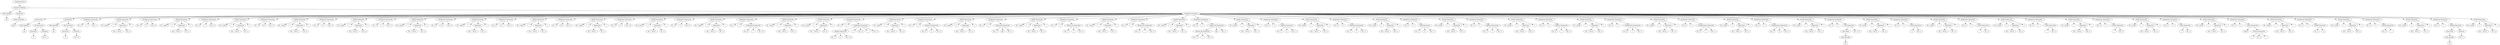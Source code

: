 digraph G {
		Q0[label="CompilationUnit"];
		Q0 -> Q1
		Q1[label="Function Definition"];
		Q1 -> Q2
		Q2[label="Type Specifier"];
		Q2 -> Q3
		Q3[label="int"];
		Q1 -> Q4
		Q4[label="Declarator"];
		Q4 -> Q5
		Q5[label="Direct Declarator"];
		Q5 -> Q6
		Q6[label="main"];
		Q1 -> Q7
		Q7[label="Compound Statement"];
		Q7 -> Q8
		Q8[label="Declaration"];
		Q8 -> Q9
		Q9[label="Type Specifier"];
		Q9 -> Q10
		Q10[label="int"];
		Q8 -> Q11
		Q11[label="Init Declarator"];
		Q11 -> Q12
		Q12[label="Declarator"];
		Q12 -> Q13
		Q13[label="a"];
		Q11 -> Q14
		Q14[label="Initializer"];
		Q14 -> Q15
		Q15[label="Val = 5"];
		Q7 -> Q16
		Q16[label="Declaration"];
		Q16 -> Q17
		Q17[label="Type Specifier"];
		Q17 -> Q18
		Q18[label="int"];
		Q16 -> Q19
		Q19[label="Init Declarator"];
		Q19 -> Q20
		Q20[label="Declarator"];
		Q20 -> Q21
		Q21[label="b"];
		Q19 -> Q22
		Q22[label="Initializer"];
		Q22 -> Q23
		Q23[label="Val = 6"];
		Q7 -> Q24
		Q24[label="Assignment Expression"];
		Q24 -> Q25
		Q25[label="ID = a"];
		Q24 -> Q26
		Q26[label="="];
		Q24 -> Q27
		Q27[label="Val = 7"];
		Q7 -> Q28
		Q28[label="Postfix Expression"];
		Q28 -> Q29
		Q29[label="ID = printf"];
		Q28 -> Q30
		Q30[label="("];
		Q28 -> Q31
		Q31[label="Arguments"];
		Q31 -> Q32
		Q32[label="Val = \"%d \\n\""];
		Q31 -> Q33
		Q33[label="ID = a"];
		Q28 -> Q34
		Q34[label=")"];
		Q7 -> Q35
		Q35[label="Assignment Expression"];
		Q35 -> Q36
		Q36[label="ID = a"];
		Q35 -> Q37
		Q37[label="*="];
		Q35 -> Q38
		Q38[label="Val = 8"];
		Q7 -> Q39
		Q39[label="Postfix Expression"];
		Q39 -> Q40
		Q40[label="ID = printf"];
		Q39 -> Q41
		Q41[label="("];
		Q39 -> Q42
		Q42[label="Arguments"];
		Q42 -> Q43
		Q43[label="Val = \"%d \\n\""];
		Q42 -> Q44
		Q44[label="ID = a"];
		Q39 -> Q45
		Q45[label=")"];
		Q7 -> Q46
		Q46[label="Assignment Expression"];
		Q46 -> Q47
		Q47[label="ID = a"];
		Q46 -> Q48
		Q48[label="/="];
		Q46 -> Q49
		Q49[label="Val = 4"];
		Q7 -> Q50
		Q50[label="Postfix Expression"];
		Q50 -> Q51
		Q51[label="ID = printf"];
		Q50 -> Q52
		Q52[label="("];
		Q50 -> Q53
		Q53[label="Arguments"];
		Q53 -> Q54
		Q54[label="Val = \"%d \\n\""];
		Q53 -> Q55
		Q55[label="ID = a"];
		Q50 -> Q56
		Q56[label=")"];
		Q7 -> Q57
		Q57[label="Assignment Expression"];
		Q57 -> Q58
		Q58[label="ID = a"];
		Q57 -> Q59
		Q59[label="%="];
		Q57 -> Q60
		Q60[label="Val = 3"];
		Q7 -> Q61
		Q61[label="Postfix Expression"];
		Q61 -> Q62
		Q62[label="ID = printf"];
		Q61 -> Q63
		Q63[label="("];
		Q61 -> Q64
		Q64[label="Arguments"];
		Q64 -> Q65
		Q65[label="Val = \"%d \\n\""];
		Q64 -> Q66
		Q66[label="ID = a"];
		Q61 -> Q67
		Q67[label=")"];
		Q7 -> Q68
		Q68[label="Assignment Expression"];
		Q68 -> Q69
		Q69[label="ID = a"];
		Q68 -> Q70
		Q70[label="+="];
		Q68 -> Q71
		Q71[label="Val = 3"];
		Q7 -> Q72
		Q72[label="Postfix Expression"];
		Q72 -> Q73
		Q73[label="ID = printf"];
		Q72 -> Q74
		Q74[label="("];
		Q72 -> Q75
		Q75[label="Arguments"];
		Q75 -> Q76
		Q76[label="Val = \"%d \\n\""];
		Q75 -> Q77
		Q77[label="ID = a"];
		Q72 -> Q78
		Q78[label=")"];
		Q7 -> Q79
		Q79[label="Assignment Expression"];
		Q79 -> Q80
		Q80[label="ID = a"];
		Q79 -> Q81
		Q81[label="-="];
		Q79 -> Q82
		Q82[label="Val = 2"];
		Q7 -> Q83
		Q83[label="Postfix Expression"];
		Q83 -> Q84
		Q84[label="ID = printf"];
		Q83 -> Q85
		Q85[label="("];
		Q83 -> Q86
		Q86[label="Arguments"];
		Q86 -> Q87
		Q87[label="Val = \"%d \\n\""];
		Q86 -> Q88
		Q88[label="ID = a"];
		Q83 -> Q89
		Q89[label=")"];
		Q7 -> Q90
		Q90[label="Assignment Expression"];
		Q90 -> Q91
		Q91[label="ID = a"];
		Q90 -> Q92
		Q92[label="<<="];
		Q90 -> Q93
		Q93[label="Val = 2"];
		Q7 -> Q94
		Q94[label="Postfix Expression"];
		Q94 -> Q95
		Q95[label="ID = printf"];
		Q94 -> Q96
		Q96[label="("];
		Q94 -> Q97
		Q97[label="Arguments"];
		Q97 -> Q98
		Q98[label="Val = \"%d \\n\""];
		Q97 -> Q99
		Q99[label="ID = a"];
		Q94 -> Q100
		Q100[label=")"];
		Q7 -> Q101
		Q101[label="Assignment Expression"];
		Q101 -> Q102
		Q102[label="ID = a"];
		Q101 -> Q103
		Q103[label=">>="];
		Q101 -> Q104
		Q104[label="Val = 1"];
		Q7 -> Q105
		Q105[label="Postfix Expression"];
		Q105 -> Q106
		Q106[label="ID = printf"];
		Q105 -> Q107
		Q107[label="("];
		Q105 -> Q108
		Q108[label="Arguments"];
		Q108 -> Q109
		Q109[label="Val = \"%d \\n\""];
		Q108 -> Q110
		Q110[label="ID = a"];
		Q105 -> Q111
		Q111[label=")"];
		Q7 -> Q112
		Q112[label="Assignment Expression"];
		Q112 -> Q113
		Q113[label="ID = a"];
		Q112 -> Q114
		Q114[label="&="];
		Q112 -> Q115
		Q115[label="Val = 4"];
		Q7 -> Q116
		Q116[label="Postfix Expression"];
		Q116 -> Q117
		Q117[label="ID = printf"];
		Q116 -> Q118
		Q118[label="("];
		Q116 -> Q119
		Q119[label="Arguments"];
		Q119 -> Q120
		Q120[label="Val = \"%d \\n\""];
		Q119 -> Q121
		Q121[label="ID = a"];
		Q116 -> Q122
		Q122[label=")"];
		Q7 -> Q123
		Q123[label="Assignment Expression"];
		Q123 -> Q124
		Q124[label="ID = a"];
		Q123 -> Q125
		Q125[label="|="];
		Q123 -> Q126
		Q126[label="Val = 13"];
		Q7 -> Q127
		Q127[label="Postfix Expression"];
		Q127 -> Q128
		Q128[label="ID = printf"];
		Q127 -> Q129
		Q129[label="("];
		Q127 -> Q130
		Q130[label="Arguments"];
		Q130 -> Q131
		Q131[label="Val = \"%d \\n\""];
		Q130 -> Q132
		Q132[label="ID = a"];
		Q127 -> Q133
		Q133[label=")"];
		Q7 -> Q134
		Q134[label="Assignment Expression"];
		Q134 -> Q135
		Q135[label="ID = a"];
		Q134 -> Q136
		Q136[label="^="];
		Q134 -> Q137
		Q137[label="Val = 4"];
		Q7 -> Q138
		Q138[label="Postfix Expression"];
		Q138 -> Q139
		Q139[label="ID = printf"];
		Q138 -> Q140
		Q140[label="("];
		Q138 -> Q141
		Q141[label="Arguments"];
		Q141 -> Q142
		Q142[label="Val = \"%d \\n\""];
		Q141 -> Q143
		Q143[label="ID = a"];
		Q138 -> Q144
		Q144[label=")"];
		Q7 -> Q145
		Q145[label="Assignment Expression"];
		Q145 -> Q146
		Q146[label="ID = a"];
		Q145 -> Q147
		Q147[label="="];
		Q145 -> Q148
		Q148[label="Assignment Expression"];
		Q148 -> Q149
		Q149[label="ID = b"];
		Q148 -> Q150
		Q150[label="="];
		Q148 -> Q151
		Q151[label="Val = 20"];
		Q7 -> Q152
		Q152[label="Postfix Expression"];
		Q152 -> Q153
		Q153[label="ID = printf"];
		Q152 -> Q154
		Q154[label="("];
		Q152 -> Q155
		Q155[label="Arguments"];
		Q155 -> Q156
		Q156[label="Val = \"%d \\n\""];
		Q155 -> Q157
		Q157[label="ID = a"];
		Q152 -> Q158
		Q158[label=")"];
		Q7 -> Q159
		Q159[label="Postfix Expression"];
		Q159 -> Q160
		Q160[label="ID = printf"];
		Q159 -> Q161
		Q161[label="("];
		Q159 -> Q162
		Q162[label="Arguments"];
		Q162 -> Q163
		Q163[label="Val = \"%d \\n\""];
		Q162 -> Q164
		Q164[label="ID = b"];
		Q159 -> Q165
		Q165[label=")"];
		Q7 -> Q166
		Q166[label="Assignment Expression"];
		Q166 -> Q167
		Q167[label="ID = a"];
		Q166 -> Q168
		Q168[label="="];
		Q166 -> Q169
		Q169[label="Conditional Expression"];
		Q169 -> Q170
		Q170[label="Equality Expression"];
		Q170 -> Q171
		Q171[label="ID = a"];
		Q170 -> Q172
		Q172[label="=="];
		Q170 -> Q173
		Q173[label="Val = 20"];
		Q169 -> Q174
		Q174[label="?"];
		Q169 -> Q175
		Q175[label="Val = 3"];
		Q169 -> Q176
		Q176[label=":"];
		Q169 -> Q177
		Q177[label="Val = 4"];
		Q7 -> Q178
		Q178[label="Postfix Expression"];
		Q178 -> Q179
		Q179[label="ID = printf"];
		Q178 -> Q180
		Q180[label="("];
		Q178 -> Q181
		Q181[label="Arguments"];
		Q181 -> Q182
		Q182[label="Val = \"%d \\n\""];
		Q181 -> Q183
		Q183[label="ID = a"];
		Q178 -> Q184
		Q184[label=")"];
		Q7 -> Q185
		Q185[label="Assignment Expression"];
		Q185 -> Q186
		Q186[label="ID = a"];
		Q185 -> Q187
		Q187[label="="];
		Q185 -> Q188
		Q188[label="Logical Or Expression"];
		Q188 -> Q189
		Q189[label="Val = 5"];
		Q188 -> Q190
		Q190[label="||"];
		Q188 -> Q191
		Q191[label="Val = 0"];
		Q7 -> Q192
		Q192[label="Postfix Expression"];
		Q192 -> Q193
		Q193[label="ID = printf"];
		Q192 -> Q194
		Q194[label="("];
		Q192 -> Q195
		Q195[label="Arguments"];
		Q195 -> Q196
		Q196[label="Val = \"%d \\n\""];
		Q195 -> Q197
		Q197[label="ID = a"];
		Q192 -> Q198
		Q198[label=")"];
		Q7 -> Q199
		Q199[label="Assignment Expression"];
		Q199 -> Q200
		Q200[label="ID = a"];
		Q199 -> Q201
		Q201[label="="];
		Q199 -> Q202
		Q202[label="Logical And Expression"];
		Q202 -> Q203
		Q203[label="Val = 2"];
		Q202 -> Q204
		Q204[label="&&"];
		Q202 -> Q205
		Q205[label="Val = 3"];
		Q7 -> Q206
		Q206[label="Postfix Expression"];
		Q206 -> Q207
		Q207[label="ID = printf"];
		Q206 -> Q208
		Q208[label="("];
		Q206 -> Q209
		Q209[label="Arguments"];
		Q209 -> Q210
		Q210[label="Val = \"%d \\n\""];
		Q209 -> Q211
		Q211[label="ID = a"];
		Q206 -> Q212
		Q212[label=")"];
		Q7 -> Q213
		Q213[label="Assignment Expression"];
		Q213 -> Q214
		Q214[label="ID = a"];
		Q213 -> Q215
		Q215[label="="];
		Q213 -> Q216
		Q216[label="Bitwise Or Expression"];
		Q216 -> Q217
		Q217[label="Val = 2"];
		Q216 -> Q218
		Q218[label="|"];
		Q216 -> Q219
		Q219[label="Val = 0"];
		Q7 -> Q220
		Q220[label="Postfix Expression"];
		Q220 -> Q221
		Q221[label="ID = printf"];
		Q220 -> Q222
		Q222[label="("];
		Q220 -> Q223
		Q223[label="Arguments"];
		Q223 -> Q224
		Q224[label="Val = \"%d \\n\""];
		Q223 -> Q225
		Q225[label="ID = a"];
		Q220 -> Q226
		Q226[label=")"];
		Q7 -> Q227
		Q227[label="Assignment Expression"];
		Q227 -> Q228
		Q228[label="ID = a"];
		Q227 -> Q229
		Q229[label="="];
		Q227 -> Q230
		Q230[label="Bitwise Xor Expression"];
		Q230 -> Q231
		Q231[label="Val = 2"];
		Q230 -> Q232
		Q232[label="^"];
		Q230 -> Q233
		Q233[label="Val = 0"];
		Q7 -> Q234
		Q234[label="Postfix Expression"];
		Q234 -> Q235
		Q235[label="ID = printf"];
		Q234 -> Q236
		Q236[label="("];
		Q234 -> Q237
		Q237[label="Arguments"];
		Q237 -> Q238
		Q238[label="Val = \"%d \\n\""];
		Q237 -> Q239
		Q239[label="ID = a"];
		Q234 -> Q240
		Q240[label=")"];
		Q7 -> Q241
		Q241[label="Assignment Expression"];
		Q241 -> Q242
		Q242[label="ID = a"];
		Q241 -> Q243
		Q243[label="="];
		Q241 -> Q244
		Q244[label="Logical And Expression"];
		Q244 -> Q245
		Q245[label="Bitwise Xor Expression"];
		Q245 -> Q246
		Q246[label="Val = 2"];
		Q245 -> Q247
		Q247[label="^"];
		Q245 -> Q248
		Q248[label="Val = 0"];
		Q244 -> Q249
		Q249[label="&&"];
		Q244 -> Q250
		Q250[label="Val = 5"];
		Q7 -> Q251
		Q251[label="Postfix Expression"];
		Q251 -> Q252
		Q252[label="ID = printf"];
		Q251 -> Q253
		Q253[label="("];
		Q251 -> Q254
		Q254[label="Arguments"];
		Q254 -> Q255
		Q255[label="Val = \"%d \\n\""];
		Q254 -> Q256
		Q256[label="ID = a"];
		Q251 -> Q257
		Q257[label=")"];
		Q7 -> Q258
		Q258[label="Assignment Expression"];
		Q258 -> Q259
		Q259[label="ID = a"];
		Q258 -> Q260
		Q260[label="="];
		Q258 -> Q261
		Q261[label="Equality Expression"];
		Q261 -> Q262
		Q262[label="Val = 2"];
		Q261 -> Q263
		Q263[label="=="];
		Q261 -> Q264
		Q264[label="Val = 3"];
		Q7 -> Q265
		Q265[label="Postfix Expression"];
		Q265 -> Q266
		Q266[label="ID = printf"];
		Q265 -> Q267
		Q267[label="("];
		Q265 -> Q268
		Q268[label="Arguments"];
		Q268 -> Q269
		Q269[label="Val = \"%d \\n\""];
		Q268 -> Q270
		Q270[label="ID = a"];
		Q265 -> Q271
		Q271[label=")"];
		Q7 -> Q272
		Q272[label="Assignment Expression"];
		Q272 -> Q273
		Q273[label="ID = a"];
		Q272 -> Q274
		Q274[label="="];
		Q272 -> Q275
		Q275[label="Relational Expression"];
		Q275 -> Q276
		Q276[label="Val = 2"];
		Q275 -> Q277
		Q277[label="<"];
		Q275 -> Q278
		Q278[label="Val = 3"];
		Q7 -> Q279
		Q279[label="Postfix Expression"];
		Q279 -> Q280
		Q280[label="ID = printf"];
		Q279 -> Q281
		Q281[label="("];
		Q279 -> Q282
		Q282[label="Arguments"];
		Q282 -> Q283
		Q283[label="Val = \"%d \\n\""];
		Q282 -> Q284
		Q284[label="ID = a"];
		Q279 -> Q285
		Q285[label=")"];
		Q7 -> Q286
		Q286[label="Assignment Expression"];
		Q286 -> Q287
		Q287[label="ID = a"];
		Q286 -> Q288
		Q288[label="="];
		Q286 -> Q289
		Q289[label="Shift Expression"];
		Q289 -> Q290
		Q290[label="Val = 2"];
		Q289 -> Q291
		Q291[label="<<"];
		Q289 -> Q292
		Q292[label="Val = 2"];
		Q7 -> Q293
		Q293[label="Postfix Expression"];
		Q293 -> Q294
		Q294[label="ID = printf"];
		Q293 -> Q295
		Q295[label="("];
		Q293 -> Q296
		Q296[label="Arguments"];
		Q296 -> Q297
		Q297[label="Val = \"%d \\n\""];
		Q296 -> Q298
		Q298[label="ID = a"];
		Q293 -> Q299
		Q299[label=")"];
		Q7 -> Q300
		Q300[label="Assignment Expression"];
		Q300 -> Q301
		Q301[label="ID = a"];
		Q300 -> Q302
		Q302[label="="];
		Q300 -> Q303
		Q303[label="Additive Expression"];
		Q303 -> Q304
		Q304[label="ID = a"];
		Q303 -> Q305
		Q305[label="+"];
		Q303 -> Q306
		Q306[label="Val = 5"];
		Q7 -> Q307
		Q307[label="Postfix Expression"];
		Q307 -> Q308
		Q308[label="ID = printf"];
		Q307 -> Q309
		Q309[label="("];
		Q307 -> Q310
		Q310[label="Arguments"];
		Q310 -> Q311
		Q311[label="Val = \"%d \\n\""];
		Q310 -> Q312
		Q312[label="ID = a"];
		Q307 -> Q313
		Q313[label=")"];
		Q7 -> Q314
		Q314[label="Assignment Expression"];
		Q314 -> Q315
		Q315[label="ID = a"];
		Q314 -> Q316
		Q316[label="="];
		Q314 -> Q317
		Q317[label="Additive Expression"];
		Q317 -> Q318
		Q318[label="ID = a"];
		Q317 -> Q319
		Q319[label="-"];
		Q317 -> Q320
		Q320[label="ID = b"];
		Q7 -> Q321
		Q321[label="Postfix Expression"];
		Q321 -> Q322
		Q322[label="ID = printf"];
		Q321 -> Q323
		Q323[label="("];
		Q321 -> Q324
		Q324[label="Arguments"];
		Q324 -> Q325
		Q325[label="Val = \"%d \\n\""];
		Q324 -> Q326
		Q326[label="ID = a"];
		Q321 -> Q327
		Q327[label=")"];
		Q7 -> Q328
		Q328[label="Assignment Expression"];
		Q328 -> Q329
		Q329[label="ID = a"];
		Q328 -> Q330
		Q330[label="="];
		Q328 -> Q331
		Q331[label="Multiplication Expression"];
		Q331 -> Q332
		Q332[label="ID = b"];
		Q331 -> Q333
		Q333[label="*"];
		Q331 -> Q334
		Q334[label="Val = 2"];
		Q7 -> Q335
		Q335[label="Postfix Expression"];
		Q335 -> Q336
		Q336[label="ID = printf"];
		Q335 -> Q337
		Q337[label="("];
		Q335 -> Q338
		Q338[label="Arguments"];
		Q338 -> Q339
		Q339[label="Val = \"%d \\n\""];
		Q338 -> Q340
		Q340[label="ID = a"];
		Q335 -> Q341
		Q341[label=")"];
		Q7 -> Q342
		Q342[label="Assignment Expression"];
		Q342 -> Q343
		Q343[label="ID = a"];
		Q342 -> Q344
		Q344[label="="];
		Q342 -> Q345
		Q345[label="Multiplication Expression"];
		Q345 -> Q346
		Q346[label="ID = b"];
		Q345 -> Q347
		Q347[label="/"];
		Q345 -> Q348
		Q348[label="Val = 5"];
		Q7 -> Q349
		Q349[label="Postfix Expression"];
		Q349 -> Q350
		Q350[label="ID = printf"];
		Q349 -> Q351
		Q351[label="("];
		Q349 -> Q352
		Q352[label="Arguments"];
		Q352 -> Q353
		Q353[label="Val = \"%d \\n\""];
		Q352 -> Q354
		Q354[label="ID = a"];
		Q349 -> Q355
		Q355[label=")"];
		Q7 -> Q356
		Q356[label="Assignment Expression"];
		Q356 -> Q357
		Q357[label="ID = a"];
		Q356 -> Q358
		Q358[label="="];
		Q356 -> Q359
		Q359[label="Multiplication Expression"];
		Q359 -> Q360
		Q360[label="ID = a"];
		Q359 -> Q361
		Q361[label="%"];
		Q359 -> Q362
		Q362[label="Val = 3"];
		Q7 -> Q363
		Q363[label="Postfix Expression"];
		Q363 -> Q364
		Q364[label="ID = printf"];
		Q363 -> Q365
		Q365[label="("];
		Q363 -> Q366
		Q366[label="Arguments"];
		Q366 -> Q367
		Q367[label="Val = \"%d \\n\""];
		Q366 -> Q368
		Q368[label="ID = a"];
		Q363 -> Q369
		Q369[label=")"];
		Q7 -> Q370
		Q370[label="Assignment Expression"];
		Q370 -> Q371
		Q371[label="ID = a"];
		Q370 -> Q372
		Q372[label="="];
		Q370 -> Q373
		Q373[label="Cast Expression"];
		Q373 -> Q374
		Q374[label="Type Name"];
		Q374 -> Q375
		Q375[label="Type Specifier"];
		Q375 -> Q376
		Q376[label="int"];
		Q373 -> Q377
		Q377[label="Val = 5.0"];
		Q7 -> Q378
		Q378[label="Postfix Expression"];
		Q378 -> Q379
		Q379[label="ID = printf"];
		Q378 -> Q380
		Q380[label="("];
		Q378 -> Q381
		Q381[label="Arguments"];
		Q381 -> Q382
		Q382[label="Val = \"%d \\n\""];
		Q381 -> Q383
		Q383[label="ID = a"];
		Q378 -> Q384
		Q384[label=")"];
		Q7 -> Q385
		Q385[label="Assignment Expression"];
		Q385 -> Q386
		Q386[label="ID = a"];
		Q385 -> Q387
		Q387[label="="];
		Q385 -> Q388
		Q388[label="Unary Expression"];
		Q388 -> Q389
		Q389[label="++"];
		Q388 -> Q390
		Q390[label="ID = a"];
		Q7 -> Q391
		Q391[label="Postfix Expression"];
		Q391 -> Q392
		Q392[label="ID = printf"];
		Q391 -> Q393
		Q393[label="("];
		Q391 -> Q394
		Q394[label="Arguments"];
		Q394 -> Q395
		Q395[label="Val = \"%d \\n\""];
		Q394 -> Q396
		Q396[label="ID = a"];
		Q391 -> Q397
		Q397[label=")"];
		Q7 -> Q398
		Q398[label="Assignment Expression"];
		Q398 -> Q399
		Q399[label="ID = a"];
		Q398 -> Q400
		Q400[label="="];
		Q398 -> Q401
		Q401[label="Unary Expression"];
		Q401 -> Q402
		Q402[label="--"];
		Q401 -> Q403
		Q403[label="ID = a"];
		Q7 -> Q404
		Q404[label="Postfix Expression"];
		Q404 -> Q405
		Q405[label="ID = printf"];
		Q404 -> Q406
		Q406[label="("];
		Q404 -> Q407
		Q407[label="Arguments"];
		Q407 -> Q408
		Q408[label="Val = \"%d \\n\""];
		Q407 -> Q409
		Q409[label="ID = a"];
		Q404 -> Q410
		Q410[label=")"];
		Q7 -> Q411
		Q411[label="Assignment Expression"];
		Q411 -> Q412
		Q412[label="ID = a"];
		Q411 -> Q413
		Q413[label="="];
		Q411 -> Q414
		Q414[label="Unary Expression"];
		Q414 -> Q415
		Q415[label="-"];
		Q414 -> Q416
		Q416[label="ID = a"];
		Q7 -> Q417
		Q417[label="Postfix Expression"];
		Q417 -> Q418
		Q418[label="ID = printf"];
		Q417 -> Q419
		Q419[label="("];
		Q417 -> Q420
		Q420[label="Arguments"];
		Q420 -> Q421
		Q421[label="Val = \"%d \\n\""];
		Q420 -> Q422
		Q422[label="ID = a"];
		Q417 -> Q423
		Q423[label=")"];
		Q7 -> Q424
		Q424[label="Assignment Expression"];
		Q424 -> Q425
		Q425[label="ID = a"];
		Q424 -> Q426
		Q426[label="="];
		Q424 -> Q427
		Q427[label="Unary Expression"];
		Q427 -> Q428
		Q428[label="~"];
		Q427 -> Q429
		Q429[label="ID = a"];
		Q7 -> Q430
		Q430[label="Postfix Expression"];
		Q430 -> Q431
		Q431[label="ID = printf"];
		Q430 -> Q432
		Q432[label="("];
		Q430 -> Q433
		Q433[label="Arguments"];
		Q433 -> Q434
		Q434[label="Val = \"%d \\n\""];
		Q433 -> Q435
		Q435[label="ID = a"];
		Q430 -> Q436
		Q436[label=")"];
		Q7 -> Q437
		Q437[label="Assignment Expression"];
		Q437 -> Q438
		Q438[label="ID = a"];
		Q437 -> Q439
		Q439[label="="];
		Q437 -> Q440
		Q440[label="Unary Expression"];
		Q440 -> Q441
		Q441[label="!"];
		Q440 -> Q442
		Q442[label="ID = a"];
		Q7 -> Q443
		Q443[label="Postfix Expression"];
		Q443 -> Q444
		Q444[label="ID = printf"];
		Q443 -> Q445
		Q445[label="("];
		Q443 -> Q446
		Q446[label="Arguments"];
		Q446 -> Q447
		Q447[label="Val = \"%d \\n\""];
		Q446 -> Q448
		Q448[label="ID = a"];
		Q443 -> Q449
		Q449[label=")"];
		Q7 -> Q450
		Q450[label="Assignment Expression"];
		Q450 -> Q451
		Q451[label="ID = a"];
		Q450 -> Q452
		Q452[label="="];
		Q450 -> Q453
		Q453[label="Unary Expression"];
		Q453 -> Q454
		Q454[label="sizeof"];
		Q453 -> Q455
		Q455[label="Primary Expression"];
		Q455 -> Q456
		Q456[label="("];
		Q455 -> Q457
		Q457[label="ID = a"];
		Q455 -> Q458
		Q458[label=")"];
		Q7 -> Q459
		Q459[label="Postfix Expression"];
		Q459 -> Q460
		Q460[label="ID = printf"];
		Q459 -> Q461
		Q461[label="("];
		Q459 -> Q462
		Q462[label="Arguments"];
		Q462 -> Q463
		Q463[label="Val = \"%d \\n\""];
		Q462 -> Q464
		Q464[label="ID = a"];
		Q459 -> Q465
		Q465[label=")"];
		Q7 -> Q466
		Q466[label="Assignment Expression"];
		Q466 -> Q467
		Q467[label="ID = a"];
		Q466 -> Q468
		Q468[label="="];
		Q466 -> Q469
		Q469[label="Postfix Expression"];
		Q469 -> Q470
		Q470[label="ID = a"];
		Q469 -> Q471
		Q471[label="++"];
		Q7 -> Q472
		Q472[label="Postfix Expression"];
		Q472 -> Q473
		Q473[label="ID = printf"];
		Q472 -> Q474
		Q474[label="("];
		Q472 -> Q475
		Q475[label="Arguments"];
		Q475 -> Q476
		Q476[label="Val = \"%d \\n\""];
		Q475 -> Q477
		Q477[label="ID = a"];
		Q472 -> Q478
		Q478[label=")"];
		Q7 -> Q479
		Q479[label="Assignment Expression"];
		Q479 -> Q480
		Q480[label="ID = a"];
		Q479 -> Q481
		Q481[label="="];
		Q479 -> Q482
		Q482[label="Postfix Expression"];
		Q482 -> Q483
		Q483[label="ID = a"];
		Q482 -> Q484
		Q484[label="--"];
		Q7 -> Q485
		Q485[label="Postfix Expression"];
		Q485 -> Q486
		Q486[label="ID = printf"];
		Q485 -> Q487
		Q487[label="("];
		Q485 -> Q488
		Q488[label="Arguments"];
		Q488 -> Q489
		Q489[label="Val = \"%d \\n\""];
		Q488 -> Q490
		Q490[label="ID = a"];
		Q485 -> Q491
		Q491[label=")"];
		Q7 -> Q492
		Q492[label="Assignment Expression"];
		Q492 -> Q493
		Q493[label="ID = a"];
		Q492 -> Q494
		Q494[label="="];
		Q492 -> Q495
		Q495[label="Postfix Expression"];
		Q495 -> Q496
		Q496[label="Type Name"];
		Q496 -> Q497
		Q497[label="Type Specifier"];
		Q497 -> Q498
		Q498[label="int"];
		Q495 -> Q499
		Q499[label="Initializer"];
		Q499 -> Q500
		Q500[label="Val = 5"];
		Q7 -> Q501
		Q501[label="Postfix Expression"];
		Q501 -> Q502
		Q502[label="ID = printf"];
		Q501 -> Q503
		Q503[label="("];
		Q501 -> Q504
		Q504[label="Arguments"];
		Q504 -> Q505
		Q505[label="Val = \"%d \\n\""];
		Q504 -> Q506
		Q506[label="ID = a"];
		Q501 -> Q507
		Q507[label=")"];
		
}